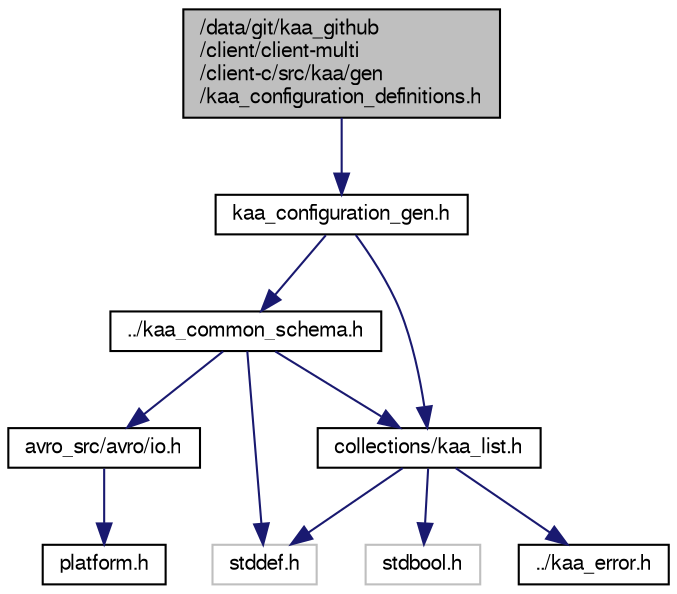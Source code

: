 digraph "/data/git/kaa_github/client/client-multi/client-c/src/kaa/gen/kaa_configuration_definitions.h"
{
  bgcolor="transparent";
  edge [fontname="FreeSans",fontsize="10",labelfontname="FreeSans",labelfontsize="10"];
  node [fontname="FreeSans",fontsize="10",shape=record];
  Node1 [label="/data/git/kaa_github\l/client/client-multi\l/client-c/src/kaa/gen\l/kaa_configuration_definitions.h",height=0.2,width=0.4,color="black", fillcolor="grey75", style="filled" fontcolor="black"];
  Node1 -> Node2 [color="midnightblue",fontsize="10",style="solid",fontname="FreeSans"];
  Node2 [label="kaa_configuration_gen.h",height=0.2,width=0.4,color="black",URL="$kaa__configuration__gen_8h.html"];
  Node2 -> Node3 [color="midnightblue",fontsize="10",style="solid",fontname="FreeSans"];
  Node3 [label="../kaa_common_schema.h",height=0.2,width=0.4,color="black",URL="$kaa__common__schema_8h.html"];
  Node3 -> Node4 [color="midnightblue",fontsize="10",style="solid",fontname="FreeSans"];
  Node4 [label="stddef.h",height=0.2,width=0.4,color="grey75"];
  Node3 -> Node5 [color="midnightblue",fontsize="10",style="solid",fontname="FreeSans"];
  Node5 [label="avro_src/avro/io.h",height=0.2,width=0.4,color="black",URL="$io_8h.html"];
  Node5 -> Node6 [color="midnightblue",fontsize="10",style="solid",fontname="FreeSans"];
  Node6 [label="platform.h",height=0.2,width=0.4,color="black",URL="$avro__src_2avro_2platform_8h.html"];
  Node3 -> Node7 [color="midnightblue",fontsize="10",style="solid",fontname="FreeSans"];
  Node7 [label="collections/kaa_list.h",height=0.2,width=0.4,color="black",URL="$kaa__list_8h.html"];
  Node7 -> Node8 [color="midnightblue",fontsize="10",style="solid",fontname="FreeSans"];
  Node8 [label="stdbool.h",height=0.2,width=0.4,color="grey75"];
  Node7 -> Node4 [color="midnightblue",fontsize="10",style="solid",fontname="FreeSans"];
  Node7 -> Node9 [color="midnightblue",fontsize="10",style="solid",fontname="FreeSans"];
  Node9 [label="../kaa_error.h",height=0.2,width=0.4,color="black",URL="$kaa__error_8h.html",tooltip="Kaa error codes. "];
  Node2 -> Node7 [color="midnightblue",fontsize="10",style="solid",fontname="FreeSans"];
}
